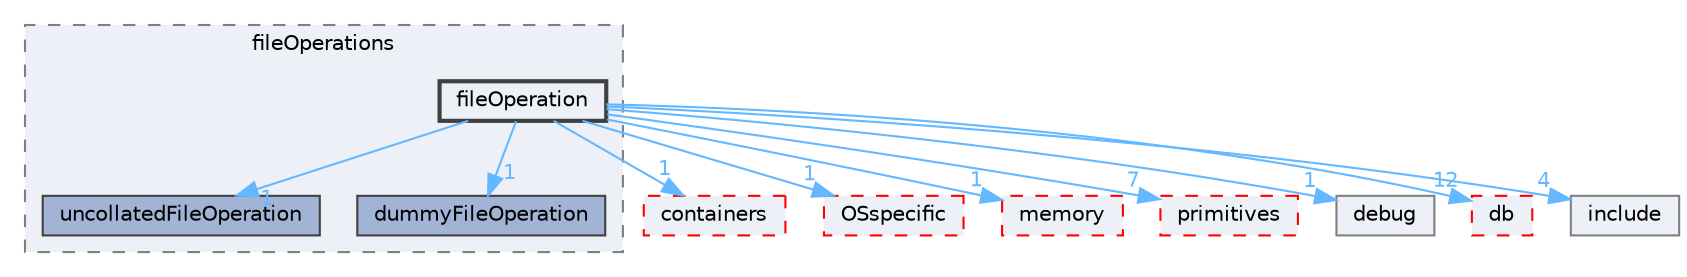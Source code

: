 digraph "src/OpenFOAM/global/fileOperations/fileOperation"
{
 // LATEX_PDF_SIZE
  bgcolor="transparent";
  edge [fontname=Helvetica,fontsize=10,labelfontname=Helvetica,labelfontsize=10];
  node [fontname=Helvetica,fontsize=10,shape=box,height=0.2,width=0.4];
  compound=true
  subgraph clusterdir_dfe0dd853c2607dc9337b9936f8a32b0 {
    graph [ bgcolor="#edf0f7", pencolor="grey50", label="fileOperations", fontname=Helvetica,fontsize=10 style="filled,dashed", URL="dir_dfe0dd853c2607dc9337b9936f8a32b0.html",tooltip=""]
  dir_5b44a5d477551c27a3d61d7ba5fa6bbb [label="uncollatedFileOperation", fillcolor="#a2b4d6", color="grey25", style="filled", URL="dir_5b44a5d477551c27a3d61d7ba5fa6bbb.html",tooltip=""];
  dir_7d7c75c575738f9d8ff9749eb5e39ce2 [label="dummyFileOperation", fillcolor="#a2b4d6", color="grey25", style="filled", URL="dir_7d7c75c575738f9d8ff9749eb5e39ce2.html",tooltip=""];
  dir_e44a89c3d392fd15d8f270815456de0f [label="fileOperation", fillcolor="#edf0f7", color="grey25", style="filled,bold", URL="dir_e44a89c3d392fd15d8f270815456de0f.html",tooltip=""];
  }
  dir_19d0872053bde092be81d7fe3f56cbf7 [label="containers", fillcolor="#edf0f7", color="red", style="filled,dashed", URL="dir_19d0872053bde092be81d7fe3f56cbf7.html",tooltip=""];
  dir_1e7df7a7407fc4618be5c18f76eb7b99 [label="OSspecific", fillcolor="#edf0f7", color="red", style="filled,dashed", URL="dir_1e7df7a7407fc4618be5c18f76eb7b99.html",tooltip=""];
  dir_385a22dcc2f7120acb0f1a7a832b3b8d [label="memory", fillcolor="#edf0f7", color="red", style="filled,dashed", URL="dir_385a22dcc2f7120acb0f1a7a832b3b8d.html",tooltip=""];
  dir_3e50f45338116b169052b428016851aa [label="primitives", fillcolor="#edf0f7", color="red", style="filled,dashed", URL="dir_3e50f45338116b169052b428016851aa.html",tooltip=""];
  dir_4f7b3d8a414cf437a62104bfc68c7f2f [label="debug", fillcolor="#edf0f7", color="grey50", style="filled", URL="dir_4f7b3d8a414cf437a62104bfc68c7f2f.html",tooltip=""];
  dir_63c634f7a7cfd679ac26c67fb30fc32f [label="db", fillcolor="#edf0f7", color="red", style="filled,dashed", URL="dir_63c634f7a7cfd679ac26c67fb30fc32f.html",tooltip=""];
  dir_e954e9f5966bc1c681a414ec8bd0ee15 [label="include", fillcolor="#edf0f7", color="grey50", style="filled", URL="dir_e954e9f5966bc1c681a414ec8bd0ee15.html",tooltip=""];
  dir_e44a89c3d392fd15d8f270815456de0f->dir_19d0872053bde092be81d7fe3f56cbf7 [headlabel="1", labeldistance=1.5 headhref="dir_001356_000669.html" href="dir_001356_000669.html" color="steelblue1" fontcolor="steelblue1"];
  dir_e44a89c3d392fd15d8f270815456de0f->dir_1e7df7a7407fc4618be5c18f76eb7b99 [headlabel="1", labeldistance=1.5 headhref="dir_001356_002727.html" href="dir_001356_002727.html" color="steelblue1" fontcolor="steelblue1"];
  dir_e44a89c3d392fd15d8f270815456de0f->dir_385a22dcc2f7120acb0f1a7a832b3b8d [headlabel="1", labeldistance=1.5 headhref="dir_001356_002352.html" href="dir_001356_002352.html" color="steelblue1" fontcolor="steelblue1"];
  dir_e44a89c3d392fd15d8f270815456de0f->dir_3e50f45338116b169052b428016851aa [headlabel="7", labeldistance=1.5 headhref="dir_001356_003069.html" href="dir_001356_003069.html" color="steelblue1" fontcolor="steelblue1"];
  dir_e44a89c3d392fd15d8f270815456de0f->dir_4f7b3d8a414cf437a62104bfc68c7f2f [headlabel="1", labeldistance=1.5 headhref="dir_001356_000825.html" href="dir_001356_000825.html" color="steelblue1" fontcolor="steelblue1"];
  dir_e44a89c3d392fd15d8f270815456de0f->dir_5b44a5d477551c27a3d61d7ba5fa6bbb [headlabel="1", labeldistance=1.5 headhref="dir_001356_004190.html" href="dir_001356_004190.html" color="steelblue1" fontcolor="steelblue1"];
  dir_e44a89c3d392fd15d8f270815456de0f->dir_63c634f7a7cfd679ac26c67fb30fc32f [headlabel="12", labeldistance=1.5 headhref="dir_001356_000817.html" href="dir_001356_000817.html" color="steelblue1" fontcolor="steelblue1"];
  dir_e44a89c3d392fd15d8f270815456de0f->dir_7d7c75c575738f9d8ff9749eb5e39ce2 [headlabel="1", labeldistance=1.5 headhref="dir_001356_001070.html" href="dir_001356_001070.html" color="steelblue1" fontcolor="steelblue1"];
  dir_e44a89c3d392fd15d8f270815456de0f->dir_e954e9f5966bc1c681a414ec8bd0ee15 [headlabel="4", labeldistance=1.5 headhref="dir_001356_001804.html" href="dir_001356_001804.html" color="steelblue1" fontcolor="steelblue1"];
}
